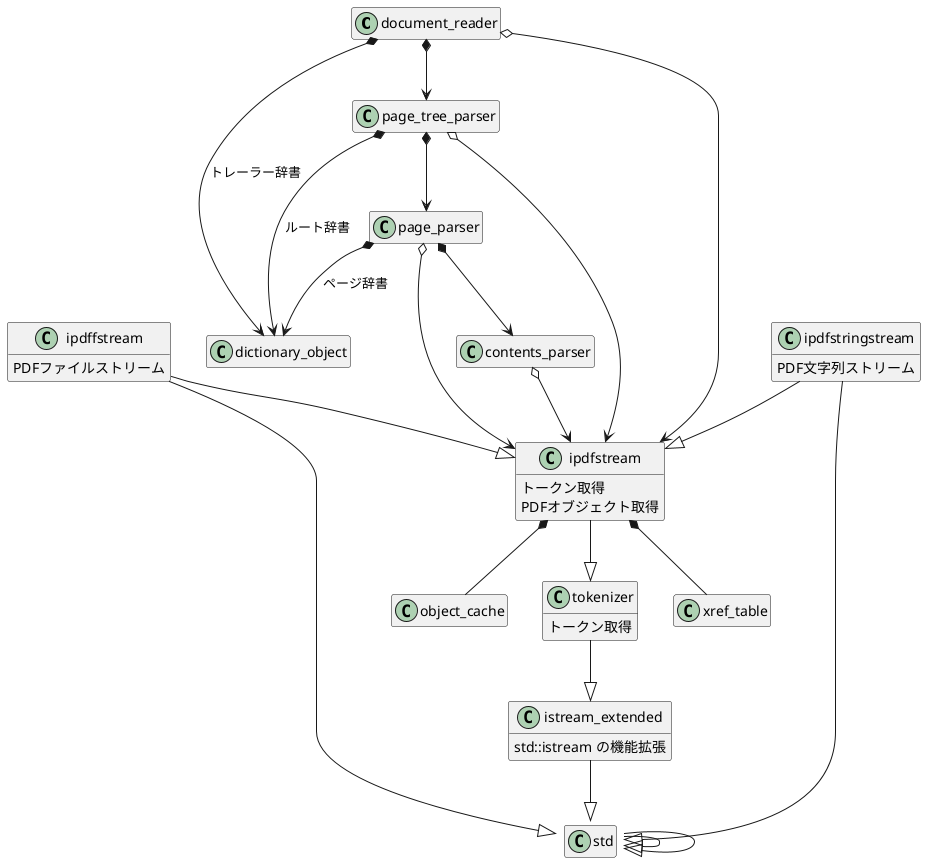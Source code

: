 @startuml overview
hide empty members
class document_reader {}
document_reader *--> page_tree_parser
document_reader o--> ipdfstream

class page_tree_parser {}
page_tree_parser *--> page_parser
page_tree_parser o--> ipdfstream

class page_parser {}
page_parser *--> contents_parser
page_parser o--> ipdfstream

class contents_parser {}
contents_parser o--> ipdfstream


' PDF入力ストリーム
class ipdffstream {
	PDFファイルストリーム
}
ipdffstream --|> ipdfstream
ipdffstream --|> std::ifstream

std::ifstream --|> std::istream

class ipdfstringstream {
	PDF文字列ストリーム
}
ipdfstringstream --|> ipdfstream
ipdfstringstream --|> std::istringstream

std::istringstream --|> std::istream

class ipdfstream {
	トークン取得
	PDFオブジェクト取得
}
ipdfstream *-- object_cache
ipdfstream --|> tokenizer
tokenizer --|> istream_extended
istream_extended --|> std::istream

' メンバー追加要素
document_reader *--> dictionary_object : "トレーラー辞書"
page_tree_parser *--> dictionary_object : "ルート辞書"
page_parser *--> dictionary_object : "ページ辞書"
ipdfstream *-- xref_table
class tokenizer {
	トークン取得
}

class istream_extended {
	std::istream の機能拡張
}
@enduml
